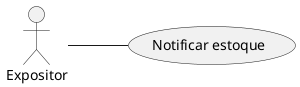@startuml
left to right direction

actor "Expositor" as Usuario

usecase "Notificar estoque" as UC2

Usuario -- UC2

@enduml